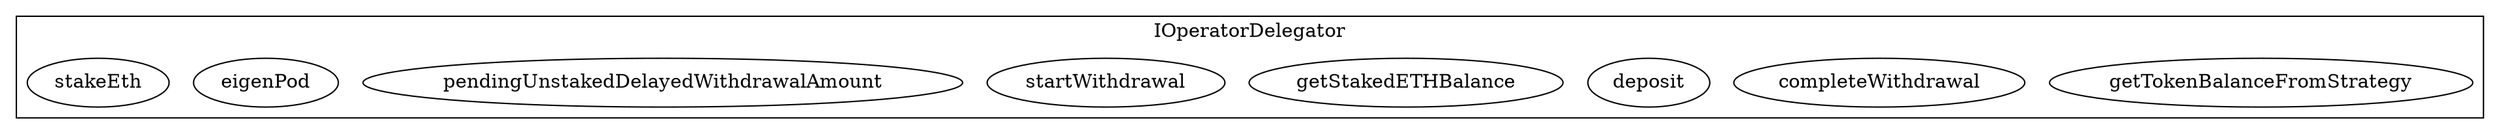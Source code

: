 strict digraph {
subgraph cluster_4534_IOperatorDelegator {
label = "IOperatorDelegator"
"4534_getTokenBalanceFromStrategy" [label="getTokenBalanceFromStrategy"]
"4534_completeWithdrawal" [label="completeWithdrawal"]
"4534_deposit" [label="deposit"]
"4534_getStakedETHBalance" [label="getStakedETHBalance"]
"4534_startWithdrawal" [label="startWithdrawal"]
"4534_pendingUnstakedDelayedWithdrawalAmount" [label="pendingUnstakedDelayedWithdrawalAmount"]
"4534_eigenPod" [label="eigenPod"]
"4534_stakeEth" [label="stakeEth"]
}subgraph cluster_solidity {
label = "[Solidity]"
}
}
